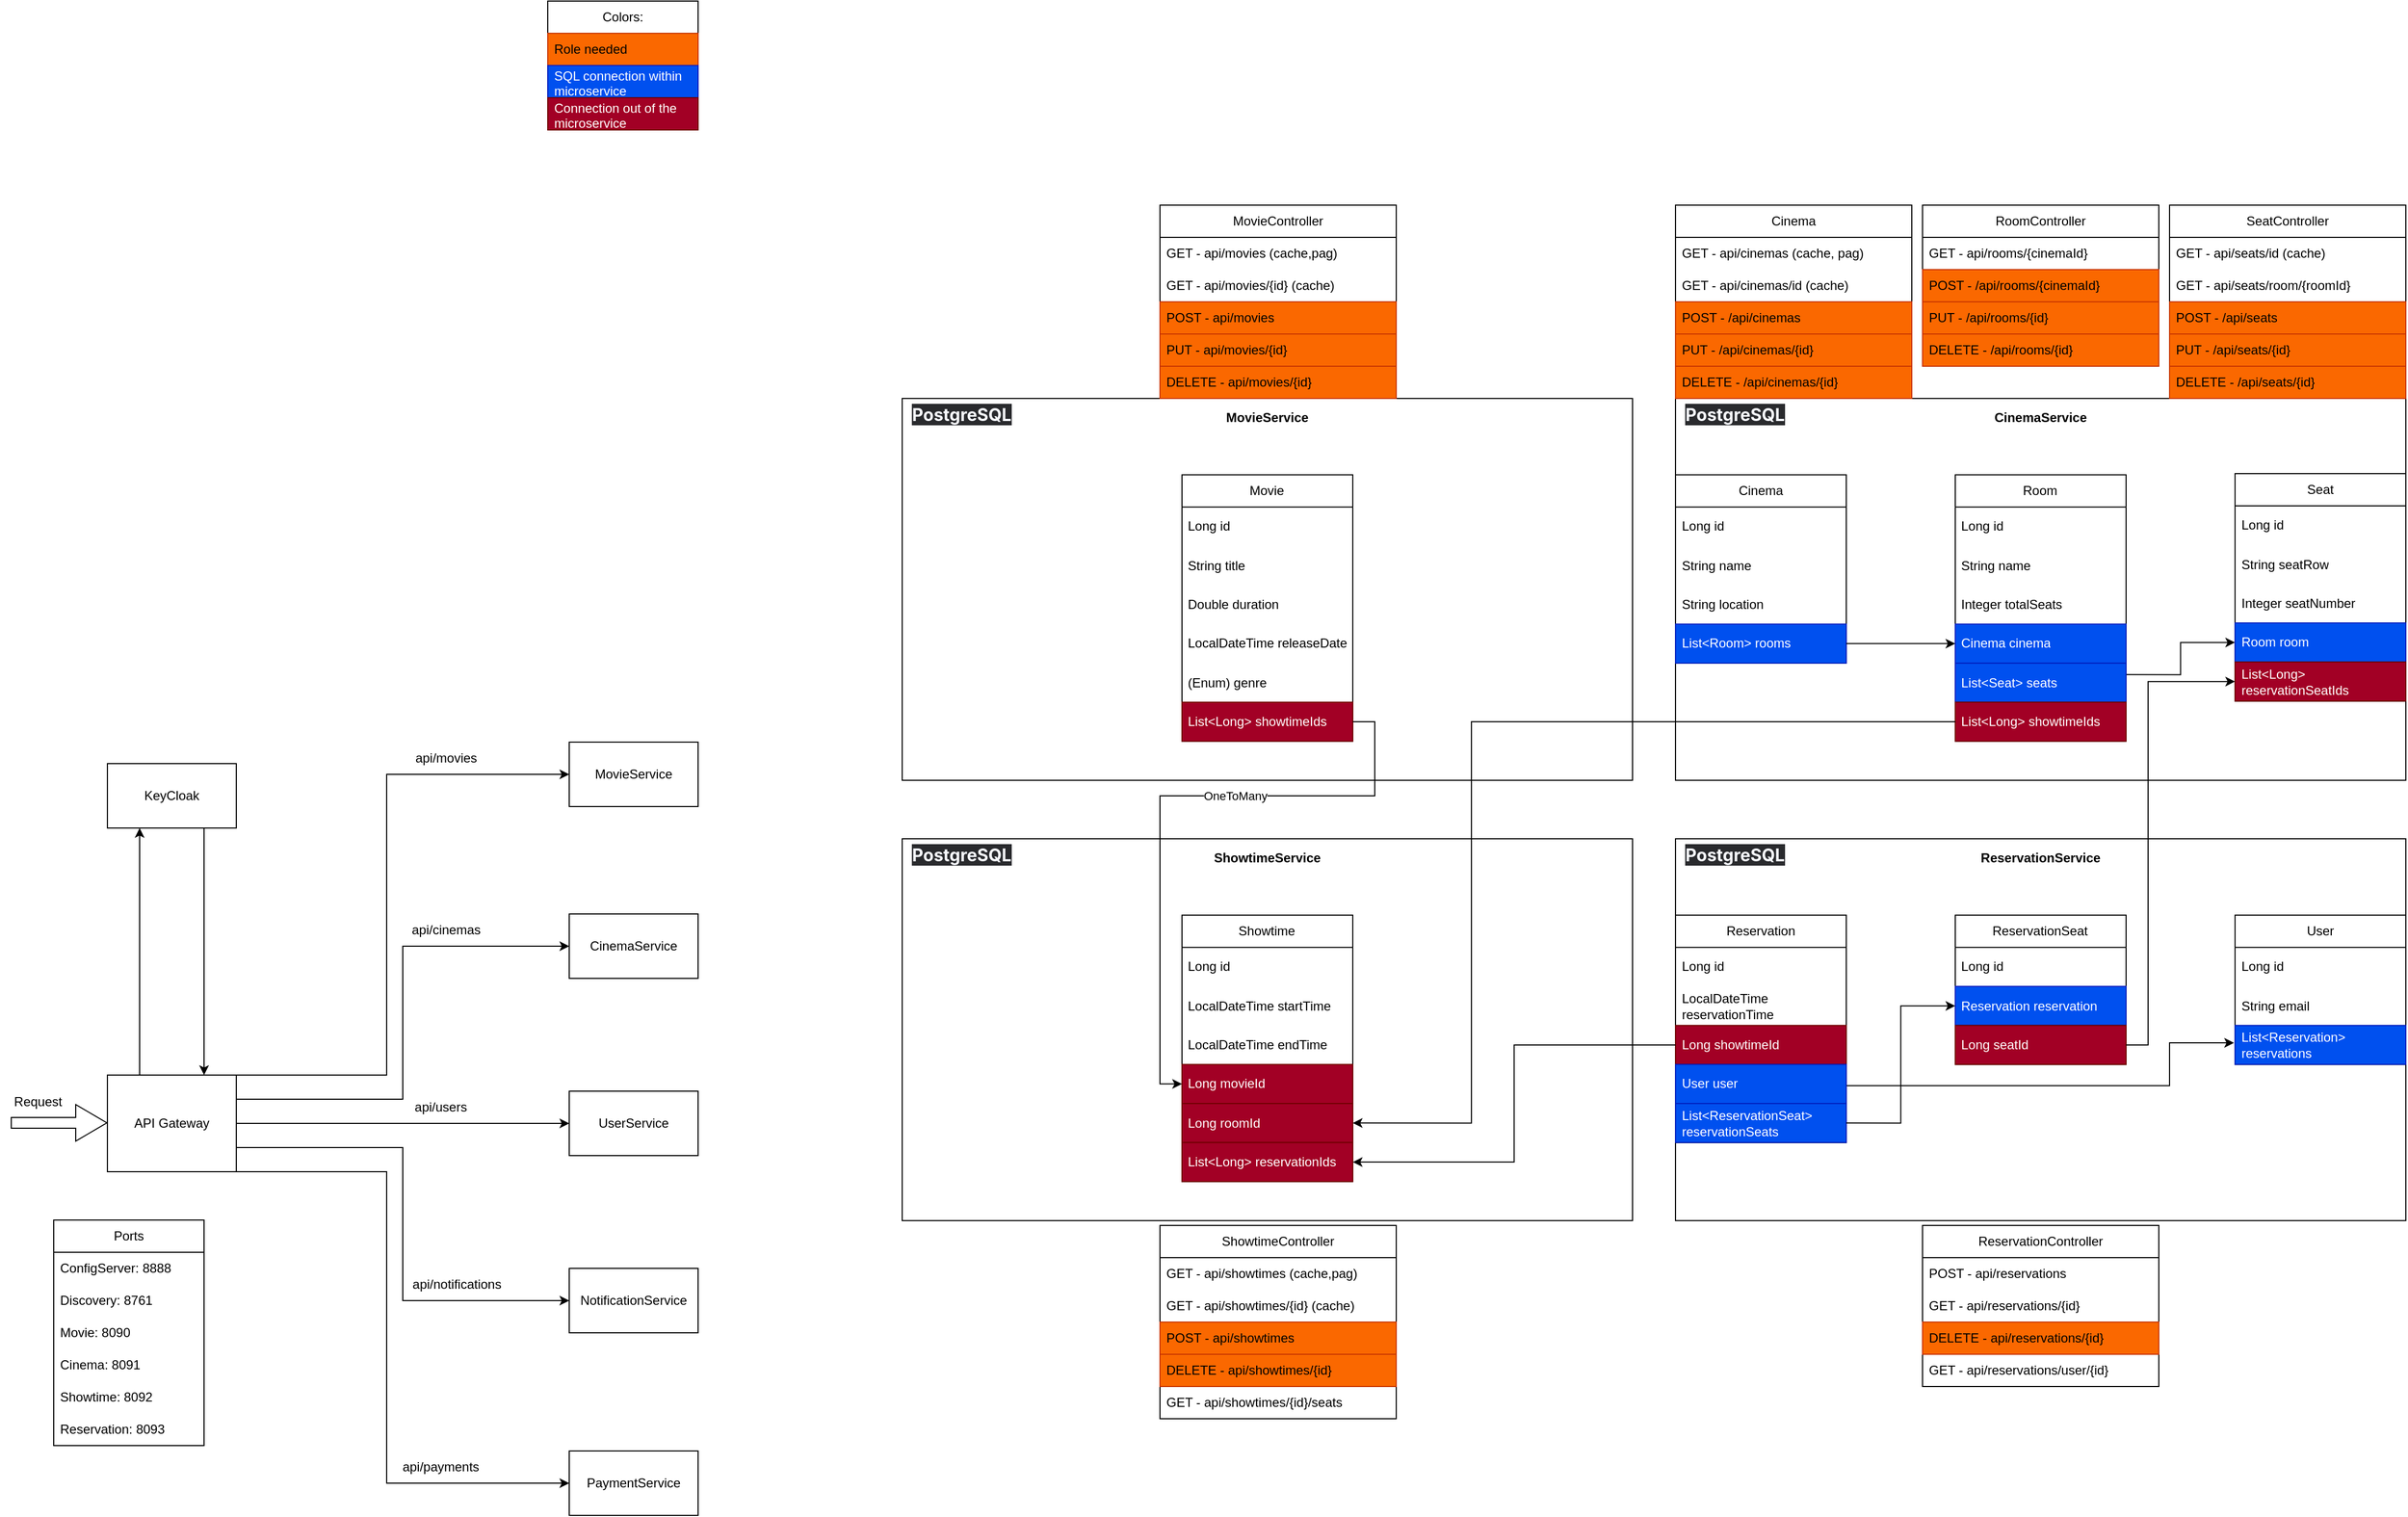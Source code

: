 <mxfile version="26.1.3">
  <diagram id="C5RBs43oDa-KdzZeNtuy" name="Page-1">
    <mxGraphModel dx="1259" dy="3000" grid="1" gridSize="10" guides="1" tooltips="1" connect="1" arrows="1" fold="1" page="1" pageScale="1" pageWidth="827" pageHeight="1169" math="0" shadow="0">
      <root>
        <mxCell id="WIyWlLk6GJQsqaUBKTNV-0" />
        <mxCell id="WIyWlLk6GJQsqaUBKTNV-1" parent="WIyWlLk6GJQsqaUBKTNV-0" />
        <mxCell id="PJKf-jVnx4Yq2oBsgzTQ-20" style="edgeStyle=orthogonalEdgeStyle;rounded=0;orthogonalLoop=1;jettySize=auto;html=1;exitX=0.75;exitY=1;exitDx=0;exitDy=0;entryX=0.75;entryY=0;entryDx=0;entryDy=0;" parent="WIyWlLk6GJQsqaUBKTNV-1" source="PJKf-jVnx4Yq2oBsgzTQ-15" target="PJKf-jVnx4Yq2oBsgzTQ-18" edge="1">
          <mxGeometry relative="1" as="geometry" />
        </mxCell>
        <mxCell id="PJKf-jVnx4Yq2oBsgzTQ-15" value="KeyCloak" style="rounded=0;whiteSpace=wrap;html=1;" parent="WIyWlLk6GJQsqaUBKTNV-1" vertex="1">
          <mxGeometry x="130" y="-770" width="120" height="60" as="geometry" />
        </mxCell>
        <mxCell id="PJKf-jVnx4Yq2oBsgzTQ-19" style="edgeStyle=orthogonalEdgeStyle;rounded=0;orthogonalLoop=1;jettySize=auto;html=1;exitX=0.25;exitY=0;exitDx=0;exitDy=0;entryX=0.25;entryY=1;entryDx=0;entryDy=0;" parent="WIyWlLk6GJQsqaUBKTNV-1" source="PJKf-jVnx4Yq2oBsgzTQ-18" target="PJKf-jVnx4Yq2oBsgzTQ-15" edge="1">
          <mxGeometry relative="1" as="geometry" />
        </mxCell>
        <mxCell id="PJKf-jVnx4Yq2oBsgzTQ-35" style="edgeStyle=orthogonalEdgeStyle;rounded=0;orthogonalLoop=1;jettySize=auto;html=1;exitX=1;exitY=0.25;exitDx=0;exitDy=0;entryX=0;entryY=0.5;entryDx=0;entryDy=0;" parent="WIyWlLk6GJQsqaUBKTNV-1" source="PJKf-jVnx4Yq2oBsgzTQ-18" target="PJKf-jVnx4Yq2oBsgzTQ-29" edge="1">
          <mxGeometry relative="1" as="geometry" />
        </mxCell>
        <mxCell id="PJKf-jVnx4Yq2oBsgzTQ-37" style="edgeStyle=orthogonalEdgeStyle;rounded=0;orthogonalLoop=1;jettySize=auto;html=1;exitX=1;exitY=0.5;exitDx=0;exitDy=0;entryX=0;entryY=0.5;entryDx=0;entryDy=0;" parent="WIyWlLk6GJQsqaUBKTNV-1" source="PJKf-jVnx4Yq2oBsgzTQ-18" target="PJKf-jVnx4Yq2oBsgzTQ-36" edge="1">
          <mxGeometry relative="1" as="geometry" />
        </mxCell>
        <mxCell id="PJKf-jVnx4Yq2oBsgzTQ-40" style="edgeStyle=orthogonalEdgeStyle;rounded=0;orthogonalLoop=1;jettySize=auto;html=1;exitX=1;exitY=0.75;exitDx=0;exitDy=0;entryX=0;entryY=0.5;entryDx=0;entryDy=0;" parent="WIyWlLk6GJQsqaUBKTNV-1" source="PJKf-jVnx4Yq2oBsgzTQ-18" target="PJKf-jVnx4Yq2oBsgzTQ-39" edge="1">
          <mxGeometry relative="1" as="geometry" />
        </mxCell>
        <mxCell id="PJKf-jVnx4Yq2oBsgzTQ-43" style="edgeStyle=orthogonalEdgeStyle;rounded=0;orthogonalLoop=1;jettySize=auto;html=1;exitX=1;exitY=0;exitDx=0;exitDy=0;entryX=0;entryY=0.5;entryDx=0;entryDy=0;" parent="WIyWlLk6GJQsqaUBKTNV-1" source="PJKf-jVnx4Yq2oBsgzTQ-18" target="PJKf-jVnx4Yq2oBsgzTQ-25" edge="1">
          <mxGeometry relative="1" as="geometry">
            <Array as="points">
              <mxPoint x="390" y="-480" />
              <mxPoint x="390" y="-760" />
            </Array>
          </mxGeometry>
        </mxCell>
        <mxCell id="PJKf-jVnx4Yq2oBsgzTQ-44" style="edgeStyle=orthogonalEdgeStyle;rounded=0;orthogonalLoop=1;jettySize=auto;html=1;exitX=1;exitY=1;exitDx=0;exitDy=0;entryX=0;entryY=0.5;entryDx=0;entryDy=0;" parent="WIyWlLk6GJQsqaUBKTNV-1" source="PJKf-jVnx4Yq2oBsgzTQ-18" target="PJKf-jVnx4Yq2oBsgzTQ-42" edge="1">
          <mxGeometry relative="1" as="geometry">
            <Array as="points">
              <mxPoint x="390" y="-390" />
              <mxPoint x="390" y="-100" />
            </Array>
          </mxGeometry>
        </mxCell>
        <mxCell id="PJKf-jVnx4Yq2oBsgzTQ-18" value="API Gateway" style="rounded=0;whiteSpace=wrap;html=1;" parent="WIyWlLk6GJQsqaUBKTNV-1" vertex="1">
          <mxGeometry x="130" y="-480" width="120" height="90" as="geometry" />
        </mxCell>
        <mxCell id="PJKf-jVnx4Yq2oBsgzTQ-21" value="" style="shape=flexArrow;endArrow=classic;html=1;rounded=0;width=10;endSize=9.33;endWidth=23;" parent="WIyWlLk6GJQsqaUBKTNV-1" edge="1">
          <mxGeometry width="50" height="50" relative="1" as="geometry">
            <mxPoint x="40" y="-435.5" as="sourcePoint" />
            <mxPoint x="130" y="-435.5" as="targetPoint" />
          </mxGeometry>
        </mxCell>
        <mxCell id="PJKf-jVnx4Yq2oBsgzTQ-22" value="Request" style="text;html=1;align=center;verticalAlign=middle;resizable=0;points=[];autosize=1;strokeColor=none;fillColor=none;" parent="WIyWlLk6GJQsqaUBKTNV-1" vertex="1">
          <mxGeometry x="30" y="-470" width="70" height="30" as="geometry" />
        </mxCell>
        <mxCell id="PJKf-jVnx4Yq2oBsgzTQ-25" value="MovieService" style="rounded=0;whiteSpace=wrap;html=1;" parent="WIyWlLk6GJQsqaUBKTNV-1" vertex="1">
          <mxGeometry x="560" y="-790" width="120" height="60" as="geometry" />
        </mxCell>
        <mxCell id="PJKf-jVnx4Yq2oBsgzTQ-28" value="api/movies" style="text;html=1;align=center;verticalAlign=middle;resizable=0;points=[];autosize=1;strokeColor=none;fillColor=none;" parent="WIyWlLk6GJQsqaUBKTNV-1" vertex="1">
          <mxGeometry x="405" y="-790" width="80" height="30" as="geometry" />
        </mxCell>
        <mxCell id="PJKf-jVnx4Yq2oBsgzTQ-29" value="CinemaService" style="rounded=0;whiteSpace=wrap;html=1;" parent="WIyWlLk6GJQsqaUBKTNV-1" vertex="1">
          <mxGeometry x="560" y="-630" width="120" height="60" as="geometry" />
        </mxCell>
        <mxCell id="PJKf-jVnx4Yq2oBsgzTQ-32" value="api/cinemas" style="text;html=1;align=center;verticalAlign=middle;resizable=0;points=[];autosize=1;strokeColor=none;fillColor=none;" parent="WIyWlLk6GJQsqaUBKTNV-1" vertex="1">
          <mxGeometry x="400" y="-630" width="90" height="30" as="geometry" />
        </mxCell>
        <mxCell id="PJKf-jVnx4Yq2oBsgzTQ-36" value="UserService" style="rounded=0;whiteSpace=wrap;html=1;" parent="WIyWlLk6GJQsqaUBKTNV-1" vertex="1">
          <mxGeometry x="560" y="-465" width="120" height="60" as="geometry" />
        </mxCell>
        <mxCell id="PJKf-jVnx4Yq2oBsgzTQ-38" value="api/users" style="text;html=1;align=center;verticalAlign=middle;resizable=0;points=[];autosize=1;strokeColor=none;fillColor=none;" parent="WIyWlLk6GJQsqaUBKTNV-1" vertex="1">
          <mxGeometry x="405" y="-465" width="70" height="30" as="geometry" />
        </mxCell>
        <mxCell id="PJKf-jVnx4Yq2oBsgzTQ-39" value="NotificationService" style="rounded=0;whiteSpace=wrap;html=1;" parent="WIyWlLk6GJQsqaUBKTNV-1" vertex="1">
          <mxGeometry x="560" y="-300" width="120" height="60" as="geometry" />
        </mxCell>
        <mxCell id="PJKf-jVnx4Yq2oBsgzTQ-41" value="api/notifications" style="text;html=1;align=center;verticalAlign=middle;resizable=0;points=[];autosize=1;strokeColor=none;fillColor=none;" parent="WIyWlLk6GJQsqaUBKTNV-1" vertex="1">
          <mxGeometry x="400" y="-300" width="110" height="30" as="geometry" />
        </mxCell>
        <mxCell id="PJKf-jVnx4Yq2oBsgzTQ-42" value="PaymentService" style="rounded=0;whiteSpace=wrap;html=1;" parent="WIyWlLk6GJQsqaUBKTNV-1" vertex="1">
          <mxGeometry x="560" y="-130" width="120" height="60" as="geometry" />
        </mxCell>
        <mxCell id="PJKf-jVnx4Yq2oBsgzTQ-45" value="api/payments" style="text;html=1;align=center;verticalAlign=middle;resizable=0;points=[];autosize=1;strokeColor=none;fillColor=none;" parent="WIyWlLk6GJQsqaUBKTNV-1" vertex="1">
          <mxGeometry x="395" y="-130" width="90" height="30" as="geometry" />
        </mxCell>
        <mxCell id="PJKf-jVnx4Yq2oBsgzTQ-46" value="Ports" style="swimlane;fontStyle=0;childLayout=stackLayout;horizontal=1;startSize=30;horizontalStack=0;resizeParent=1;resizeParentMax=0;resizeLast=0;collapsible=1;marginBottom=0;whiteSpace=wrap;html=1;" parent="WIyWlLk6GJQsqaUBKTNV-1" vertex="1">
          <mxGeometry x="80" y="-345" width="140" height="210" as="geometry" />
        </mxCell>
        <mxCell id="PJKf-jVnx4Yq2oBsgzTQ-47" value="ConfigServer: 8888" style="text;strokeColor=none;fillColor=none;align=left;verticalAlign=middle;spacingLeft=4;spacingRight=4;overflow=hidden;points=[[0,0.5],[1,0.5]];portConstraint=eastwest;rotatable=0;whiteSpace=wrap;html=1;" parent="PJKf-jVnx4Yq2oBsgzTQ-46" vertex="1">
          <mxGeometry y="30" width="140" height="30" as="geometry" />
        </mxCell>
        <mxCell id="PJKf-jVnx4Yq2oBsgzTQ-48" value="Discovery: 8761" style="text;strokeColor=none;fillColor=none;align=left;verticalAlign=middle;spacingLeft=4;spacingRight=4;overflow=hidden;points=[[0,0.5],[1,0.5]];portConstraint=eastwest;rotatable=0;whiteSpace=wrap;html=1;" parent="PJKf-jVnx4Yq2oBsgzTQ-46" vertex="1">
          <mxGeometry y="60" width="140" height="30" as="geometry" />
        </mxCell>
        <mxCell id="PJKf-jVnx4Yq2oBsgzTQ-49" value="Movie: 8090" style="text;strokeColor=none;fillColor=none;align=left;verticalAlign=middle;spacingLeft=4;spacingRight=4;overflow=hidden;points=[[0,0.5],[1,0.5]];portConstraint=eastwest;rotatable=0;whiteSpace=wrap;html=1;" parent="PJKf-jVnx4Yq2oBsgzTQ-46" vertex="1">
          <mxGeometry y="90" width="140" height="30" as="geometry" />
        </mxCell>
        <mxCell id="WiOYBrSql4D1Gw5pHT52-97" value="Cinema: 8091" style="text;strokeColor=none;fillColor=none;align=left;verticalAlign=middle;spacingLeft=4;spacingRight=4;overflow=hidden;points=[[0,0.5],[1,0.5]];portConstraint=eastwest;rotatable=0;whiteSpace=wrap;html=1;" parent="PJKf-jVnx4Yq2oBsgzTQ-46" vertex="1">
          <mxGeometry y="120" width="140" height="30" as="geometry" />
        </mxCell>
        <mxCell id="1nv9lDna1rAg315HcGiO-0" value="Showtime: 8092" style="text;strokeColor=none;fillColor=none;align=left;verticalAlign=middle;spacingLeft=4;spacingRight=4;overflow=hidden;points=[[0,0.5],[1,0.5]];portConstraint=eastwest;rotatable=0;whiteSpace=wrap;html=1;" parent="PJKf-jVnx4Yq2oBsgzTQ-46" vertex="1">
          <mxGeometry y="150" width="140" height="30" as="geometry" />
        </mxCell>
        <mxCell id="5EG6SM_OraX-agO98j8h-0" value="Reservation: 8093" style="text;strokeColor=none;fillColor=none;align=left;verticalAlign=middle;spacingLeft=4;spacingRight=4;overflow=hidden;points=[[0,0.5],[1,0.5]];portConstraint=eastwest;rotatable=0;whiteSpace=wrap;html=1;" parent="PJKf-jVnx4Yq2oBsgzTQ-46" vertex="1">
          <mxGeometry y="180" width="140" height="30" as="geometry" />
        </mxCell>
        <mxCell id="gdouTfoXXiuZc2-UNnxc-37" value="Colors:" style="swimlane;fontStyle=0;childLayout=stackLayout;horizontal=1;startSize=30;horizontalStack=0;resizeParent=1;resizeParentMax=0;resizeLast=0;collapsible=1;marginBottom=0;whiteSpace=wrap;html=1;" parent="WIyWlLk6GJQsqaUBKTNV-1" vertex="1">
          <mxGeometry x="540" y="-1480" width="140" height="120" as="geometry" />
        </mxCell>
        <mxCell id="gdouTfoXXiuZc2-UNnxc-39" value="Role needed" style="text;strokeColor=#C73500;fillColor=#fa6800;align=left;verticalAlign=middle;spacingLeft=4;spacingRight=4;overflow=hidden;points=[[0,0.5],[1,0.5]];portConstraint=eastwest;rotatable=0;whiteSpace=wrap;html=1;fontColor=#000000;" parent="gdouTfoXXiuZc2-UNnxc-37" vertex="1">
          <mxGeometry y="30" width="140" height="30" as="geometry" />
        </mxCell>
        <mxCell id="gdouTfoXXiuZc2-UNnxc-41" value="SQL connection within microservice" style="text;strokeColor=#001DBC;fillColor=#0050ef;align=left;verticalAlign=middle;spacingLeft=4;spacingRight=4;overflow=hidden;points=[[0,0.5],[1,0.5]];portConstraint=eastwest;rotatable=0;whiteSpace=wrap;html=1;fontColor=#ffffff;" parent="gdouTfoXXiuZc2-UNnxc-37" vertex="1">
          <mxGeometry y="60" width="140" height="30" as="geometry" />
        </mxCell>
        <mxCell id="gdouTfoXXiuZc2-UNnxc-42" value="Connection out of the microservice" style="text;strokeColor=#6F0000;fillColor=#a20025;align=left;verticalAlign=middle;spacingLeft=4;spacingRight=4;overflow=hidden;points=[[0,0.5],[1,0.5]];portConstraint=eastwest;rotatable=0;whiteSpace=wrap;html=1;fontColor=#ffffff;" parent="gdouTfoXXiuZc2-UNnxc-37" vertex="1">
          <mxGeometry y="90" width="140" height="30" as="geometry" />
        </mxCell>
        <mxCell id="WiOYBrSql4D1Gw5pHT52-100" value="" style="group" parent="WIyWlLk6GJQsqaUBKTNV-1" vertex="1" connectable="0">
          <mxGeometry x="870" y="-1110.003" width="680" height="355.543" as="geometry" />
        </mxCell>
        <mxCell id="WiOYBrSql4D1Gw5pHT52-99" value="" style="rounded=0;whiteSpace=wrap;html=1;" parent="WiOYBrSql4D1Gw5pHT52-100" vertex="1">
          <mxGeometry y="0.003" width="680" height="355.54" as="geometry" />
        </mxCell>
        <mxCell id="OH8wwOLy9I2YWy9BTSWH-0" value="Movie" style="swimlane;fontStyle=0;childLayout=stackLayout;horizontal=1;startSize=30;horizontalStack=0;resizeParent=1;resizeParentMax=0;resizeLast=0;collapsible=1;marginBottom=0;whiteSpace=wrap;html=1;" parent="WiOYBrSql4D1Gw5pHT52-100" vertex="1">
          <mxGeometry x="260.491" y="71.087" width="159.027" height="248.103" as="geometry" />
        </mxCell>
        <mxCell id="OH8wwOLy9I2YWy9BTSWH-1" value="Long id" style="text;strokeColor=none;fillColor=none;align=left;verticalAlign=middle;spacingLeft=4;spacingRight=4;overflow=hidden;points=[[0,0.5],[1,0.5]];portConstraint=eastwest;rotatable=0;whiteSpace=wrap;html=1;" parent="OH8wwOLy9I2YWy9BTSWH-0" vertex="1">
          <mxGeometry y="30" width="159.027" height="36.35" as="geometry" />
        </mxCell>
        <mxCell id="OH8wwOLy9I2YWy9BTSWH-2" value="String title" style="text;strokeColor=none;fillColor=none;align=left;verticalAlign=middle;spacingLeft=4;spacingRight=4;overflow=hidden;points=[[0,0.5],[1,0.5]];portConstraint=eastwest;rotatable=0;whiteSpace=wrap;html=1;" parent="OH8wwOLy9I2YWy9BTSWH-0" vertex="1">
          <mxGeometry y="66.35" width="159.027" height="36.35" as="geometry" />
        </mxCell>
        <mxCell id="OH8wwOLy9I2YWy9BTSWH-3" value="Double duration" style="text;strokeColor=none;fillColor=none;align=left;verticalAlign=middle;spacingLeft=4;spacingRight=4;overflow=hidden;points=[[0,0.5],[1,0.5]];portConstraint=eastwest;rotatable=0;whiteSpace=wrap;html=1;" parent="OH8wwOLy9I2YWy9BTSWH-0" vertex="1">
          <mxGeometry y="102.701" width="159.027" height="36.35" as="geometry" />
        </mxCell>
        <mxCell id="OH8wwOLy9I2YWy9BTSWH-28" value="LocalDateTime releaseDate" style="text;strokeColor=none;fillColor=none;align=left;verticalAlign=middle;spacingLeft=4;spacingRight=4;overflow=hidden;points=[[0,0.5],[1,0.5]];portConstraint=eastwest;rotatable=0;whiteSpace=wrap;html=1;" parent="OH8wwOLy9I2YWy9BTSWH-0" vertex="1">
          <mxGeometry y="139.051" width="159.027" height="36.35" as="geometry" />
        </mxCell>
        <mxCell id="OH8wwOLy9I2YWy9BTSWH-17" value="(Enum) genre" style="text;strokeColor=none;fillColor=none;align=left;verticalAlign=middle;spacingLeft=4;spacingRight=4;overflow=hidden;points=[[0,0.5],[1,0.5]];portConstraint=eastwest;rotatable=0;whiteSpace=wrap;html=1;" parent="OH8wwOLy9I2YWy9BTSWH-0" vertex="1">
          <mxGeometry y="175.402" width="159.027" height="36.35" as="geometry" />
        </mxCell>
        <mxCell id="sUJshtcy-ZBB7ZE9HucJ-34" value="List&amp;lt;Long&amp;gt; showtimeIds" style="text;strokeColor=#6F0000;fillColor=#a20025;align=left;verticalAlign=middle;spacingLeft=4;spacingRight=4;overflow=hidden;points=[[0,0.5],[1,0.5]];portConstraint=eastwest;rotatable=0;whiteSpace=wrap;html=1;fontColor=#ffffff;" parent="OH8wwOLy9I2YWy9BTSWH-0" vertex="1">
          <mxGeometry y="211.752" width="159.027" height="36.35" as="geometry" />
        </mxCell>
        <mxCell id="sUJshtcy-ZBB7ZE9HucJ-71" value="&lt;strong style=&quot;color: rgb(248, 250, 255); font-family: Inter, system-ui, -apple-system, BlinkMacSystemFont, &amp;quot;Segoe UI&amp;quot;, Roboto, &amp;quot;Noto Sans&amp;quot;, Ubuntu, Cantarell, &amp;quot;Helvetica Neue&amp;quot;, Oxygen, &amp;quot;Open Sans&amp;quot;, sans-serif; font-size: 16.002px; text-align: left; text-wrap-mode: wrap; background-color: rgb(41, 42, 45);&quot;&gt;PostgreSQL&lt;/strong&gt;" style="text;html=1;align=center;verticalAlign=middle;resizable=0;points=[];autosize=1;strokeColor=none;fillColor=none;" parent="WiOYBrSql4D1Gw5pHT52-100" vertex="1">
          <mxGeometry y="0.003" width="110" height="30" as="geometry" />
        </mxCell>
        <mxCell id="sUJshtcy-ZBB7ZE9HucJ-2" value="MovieService" style="text;html=1;align=center;verticalAlign=middle;whiteSpace=wrap;rounded=0;fontStyle=1" parent="WiOYBrSql4D1Gw5pHT52-100" vertex="1">
          <mxGeometry x="305.926" width="68.154" height="36.35" as="geometry" />
        </mxCell>
        <mxCell id="WiOYBrSql4D1Gw5pHT52-101" value="" style="group" parent="WIyWlLk6GJQsqaUBKTNV-1" vertex="1" connectable="0">
          <mxGeometry x="1590" y="-1110.003" width="680" height="355.543" as="geometry" />
        </mxCell>
        <mxCell id="WiOYBrSql4D1Gw5pHT52-102" value="" style="rounded=0;whiteSpace=wrap;html=1;" parent="WiOYBrSql4D1Gw5pHT52-101" vertex="1">
          <mxGeometry y="0.003" width="680" height="355.54" as="geometry" />
        </mxCell>
        <mxCell id="WiOYBrSql4D1Gw5pHT52-103" value="Cinema" style="swimlane;fontStyle=0;childLayout=stackLayout;horizontal=1;startSize=30;horizontalStack=0;resizeParent=1;resizeParentMax=0;resizeLast=0;collapsible=1;marginBottom=0;whiteSpace=wrap;html=1;" parent="WiOYBrSql4D1Gw5pHT52-101" vertex="1">
          <mxGeometry x="0.001" y="71.087" width="159.027" height="175.402" as="geometry" />
        </mxCell>
        <mxCell id="WiOYBrSql4D1Gw5pHT52-104" value="Long id" style="text;strokeColor=none;fillColor=none;align=left;verticalAlign=middle;spacingLeft=4;spacingRight=4;overflow=hidden;points=[[0,0.5],[1,0.5]];portConstraint=eastwest;rotatable=0;whiteSpace=wrap;html=1;" parent="WiOYBrSql4D1Gw5pHT52-103" vertex="1">
          <mxGeometry y="30" width="159.027" height="36.35" as="geometry" />
        </mxCell>
        <mxCell id="WiOYBrSql4D1Gw5pHT52-105" value="String name" style="text;strokeColor=none;fillColor=none;align=left;verticalAlign=middle;spacingLeft=4;spacingRight=4;overflow=hidden;points=[[0,0.5],[1,0.5]];portConstraint=eastwest;rotatable=0;whiteSpace=wrap;html=1;" parent="WiOYBrSql4D1Gw5pHT52-103" vertex="1">
          <mxGeometry y="66.35" width="159.027" height="36.35" as="geometry" />
        </mxCell>
        <mxCell id="WiOYBrSql4D1Gw5pHT52-106" value="String location" style="text;strokeColor=none;fillColor=none;align=left;verticalAlign=middle;spacingLeft=4;spacingRight=4;overflow=hidden;points=[[0,0.5],[1,0.5]];portConstraint=eastwest;rotatable=0;whiteSpace=wrap;html=1;" parent="WiOYBrSql4D1Gw5pHT52-103" vertex="1">
          <mxGeometry y="102.701" width="159.027" height="36.35" as="geometry" />
        </mxCell>
        <mxCell id="WiOYBrSql4D1Gw5pHT52-169" value="List&amp;lt;Room&amp;gt; rooms" style="text;strokeColor=#001DBC;fillColor=#0050ef;align=left;verticalAlign=middle;spacingLeft=4;spacingRight=4;overflow=hidden;points=[[0,0.5],[1,0.5]];portConstraint=eastwest;rotatable=0;whiteSpace=wrap;html=1;fontColor=#ffffff;" parent="WiOYBrSql4D1Gw5pHT52-103" vertex="1">
          <mxGeometry y="139.051" width="159.027" height="36.35" as="geometry" />
        </mxCell>
        <mxCell id="WiOYBrSql4D1Gw5pHT52-111" value="&lt;strong style=&quot;color: rgb(248, 250, 255); font-family: Inter, system-ui, -apple-system, BlinkMacSystemFont, &amp;quot;Segoe UI&amp;quot;, Roboto, &amp;quot;Noto Sans&amp;quot;, Ubuntu, Cantarell, &amp;quot;Helvetica Neue&amp;quot;, Oxygen, &amp;quot;Open Sans&amp;quot;, sans-serif; font-size: 16.002px; text-align: left; text-wrap-mode: wrap; background-color: rgb(41, 42, 45);&quot;&gt;PostgreSQL&lt;/strong&gt;" style="text;html=1;align=center;verticalAlign=middle;resizable=0;points=[];autosize=1;strokeColor=none;fillColor=none;" parent="WiOYBrSql4D1Gw5pHT52-101" vertex="1">
          <mxGeometry y="0.003" width="110" height="30" as="geometry" />
        </mxCell>
        <mxCell id="WiOYBrSql4D1Gw5pHT52-112" value="CinemaService" style="text;html=1;align=center;verticalAlign=middle;whiteSpace=wrap;rounded=0;fontStyle=1" parent="WiOYBrSql4D1Gw5pHT52-101" vertex="1">
          <mxGeometry x="305.926" width="68.154" height="36.35" as="geometry" />
        </mxCell>
        <mxCell id="OI7wT00bF3bCO601Q9EA-2" style="edgeStyle=orthogonalEdgeStyle;rounded=0;orthogonalLoop=1;jettySize=auto;html=1;exitX=1;exitY=0.75;exitDx=0;exitDy=0;entryX=0;entryY=0.5;entryDx=0;entryDy=0;" parent="WiOYBrSql4D1Gw5pHT52-101" source="WiOYBrSql4D1Gw5pHT52-113" target="WiOYBrSql4D1Gw5pHT52-127" edge="1">
          <mxGeometry relative="1" as="geometry" />
        </mxCell>
        <mxCell id="WiOYBrSql4D1Gw5pHT52-113" value="Room" style="swimlane;fontStyle=0;childLayout=stackLayout;horizontal=1;startSize=30;horizontalStack=0;resizeParent=1;resizeParentMax=0;resizeLast=0;collapsible=1;marginBottom=0;whiteSpace=wrap;html=1;" parent="WiOYBrSql4D1Gw5pHT52-101" vertex="1">
          <mxGeometry x="260.491" y="71.087" width="159.027" height="248.103" as="geometry" />
        </mxCell>
        <mxCell id="WiOYBrSql4D1Gw5pHT52-114" value="Long id" style="text;strokeColor=none;fillColor=none;align=left;verticalAlign=middle;spacingLeft=4;spacingRight=4;overflow=hidden;points=[[0,0.5],[1,0.5]];portConstraint=eastwest;rotatable=0;whiteSpace=wrap;html=1;" parent="WiOYBrSql4D1Gw5pHT52-113" vertex="1">
          <mxGeometry y="30" width="159.027" height="36.35" as="geometry" />
        </mxCell>
        <mxCell id="WiOYBrSql4D1Gw5pHT52-115" value="String name" style="text;strokeColor=none;fillColor=none;align=left;verticalAlign=middle;spacingLeft=4;spacingRight=4;overflow=hidden;points=[[0,0.5],[1,0.5]];portConstraint=eastwest;rotatable=0;whiteSpace=wrap;html=1;" parent="WiOYBrSql4D1Gw5pHT52-113" vertex="1">
          <mxGeometry y="66.35" width="159.027" height="36.35" as="geometry" />
        </mxCell>
        <mxCell id="WiOYBrSql4D1Gw5pHT52-116" value="Integer totalSeats" style="text;strokeColor=none;fillColor=none;align=left;verticalAlign=middle;spacingLeft=4;spacingRight=4;overflow=hidden;points=[[0,0.5],[1,0.5]];portConstraint=eastwest;rotatable=0;whiteSpace=wrap;html=1;" parent="WiOYBrSql4D1Gw5pHT52-113" vertex="1">
          <mxGeometry y="102.701" width="159.027" height="36.35" as="geometry" />
        </mxCell>
        <mxCell id="WiOYBrSql4D1Gw5pHT52-117" value="Cinema cinema" style="text;strokeColor=#001DBC;fillColor=#0050ef;align=left;verticalAlign=middle;spacingLeft=4;spacingRight=4;overflow=hidden;points=[[0,0.5],[1,0.5]];portConstraint=eastwest;rotatable=0;whiteSpace=wrap;html=1;fontColor=#ffffff;" parent="WiOYBrSql4D1Gw5pHT52-113" vertex="1">
          <mxGeometry y="139.051" width="159.027" height="36.35" as="geometry" />
        </mxCell>
        <mxCell id="WiOYBrSql4D1Gw5pHT52-118" value="List&amp;lt;Seat&amp;gt; seats" style="text;strokeColor=#001DBC;fillColor=#0050ef;align=left;verticalAlign=middle;spacingLeft=4;spacingRight=4;overflow=hidden;points=[[0,0.5],[1,0.5]];portConstraint=eastwest;rotatable=0;whiteSpace=wrap;html=1;fontColor=#ffffff;" parent="WiOYBrSql4D1Gw5pHT52-113" vertex="1">
          <mxGeometry y="175.402" width="159.027" height="36.35" as="geometry" />
        </mxCell>
        <mxCell id="WiOYBrSql4D1Gw5pHT52-119" value="List&amp;lt;Long&amp;gt; showtimeIds" style="text;strokeColor=#6F0000;fillColor=#a20025;align=left;verticalAlign=middle;spacingLeft=4;spacingRight=4;overflow=hidden;points=[[0,0.5],[1,0.5]];portConstraint=eastwest;rotatable=0;whiteSpace=wrap;html=1;fontColor=#ffffff;" parent="WiOYBrSql4D1Gw5pHT52-113" vertex="1">
          <mxGeometry y="211.752" width="159.027" height="36.35" as="geometry" />
        </mxCell>
        <mxCell id="WiOYBrSql4D1Gw5pHT52-121" value="Seat" style="swimlane;fontStyle=0;childLayout=stackLayout;horizontal=1;startSize=30;horizontalStack=0;resizeParent=1;resizeParentMax=0;resizeLast=0;collapsible=1;marginBottom=0;whiteSpace=wrap;html=1;" parent="WiOYBrSql4D1Gw5pHT52-101" vertex="1">
          <mxGeometry x="520.97" y="70.003" width="159.03" height="211.752" as="geometry" />
        </mxCell>
        <mxCell id="WiOYBrSql4D1Gw5pHT52-122" value="Long id" style="text;strokeColor=none;fillColor=none;align=left;verticalAlign=middle;spacingLeft=4;spacingRight=4;overflow=hidden;points=[[0,0.5],[1,0.5]];portConstraint=eastwest;rotatable=0;whiteSpace=wrap;html=1;" parent="WiOYBrSql4D1Gw5pHT52-121" vertex="1">
          <mxGeometry y="30" width="159.03" height="36.35" as="geometry" />
        </mxCell>
        <mxCell id="WiOYBrSql4D1Gw5pHT52-123" value="String seatRow" style="text;strokeColor=none;fillColor=none;align=left;verticalAlign=middle;spacingLeft=4;spacingRight=4;overflow=hidden;points=[[0,0.5],[1,0.5]];portConstraint=eastwest;rotatable=0;whiteSpace=wrap;html=1;" parent="WiOYBrSql4D1Gw5pHT52-121" vertex="1">
          <mxGeometry y="66.35" width="159.03" height="36.35" as="geometry" />
        </mxCell>
        <mxCell id="WiOYBrSql4D1Gw5pHT52-124" value="Integer seatNumber" style="text;strokeColor=none;fillColor=none;align=left;verticalAlign=middle;spacingLeft=4;spacingRight=4;overflow=hidden;points=[[0,0.5],[1,0.5]];portConstraint=eastwest;rotatable=0;whiteSpace=wrap;html=1;" parent="WiOYBrSql4D1Gw5pHT52-121" vertex="1">
          <mxGeometry y="102.701" width="159.03" height="36.35" as="geometry" />
        </mxCell>
        <mxCell id="WiOYBrSql4D1Gw5pHT52-127" value="Room room" style="text;strokeColor=#001DBC;fillColor=#0050ef;align=left;verticalAlign=middle;spacingLeft=4;spacingRight=4;overflow=hidden;points=[[0,0.5],[1,0.5]];portConstraint=eastwest;rotatable=0;whiteSpace=wrap;html=1;fontColor=#ffffff;" parent="WiOYBrSql4D1Gw5pHT52-121" vertex="1">
          <mxGeometry y="139.051" width="159.03" height="36.35" as="geometry" />
        </mxCell>
        <mxCell id="OI7wT00bF3bCO601Q9EA-7" value="List&amp;lt;Long&amp;gt; reservationSeatIds" style="text;strokeColor=#6F0000;fillColor=#a20025;align=left;verticalAlign=middle;spacingLeft=4;spacingRight=4;overflow=hidden;points=[[0,0.5],[1,0.5]];portConstraint=eastwest;rotatable=0;whiteSpace=wrap;html=1;fontColor=#ffffff;" parent="WiOYBrSql4D1Gw5pHT52-121" vertex="1">
          <mxGeometry y="175.402" width="159.03" height="36.35" as="geometry" />
        </mxCell>
        <mxCell id="OI7wT00bF3bCO601Q9EA-1" style="edgeStyle=orthogonalEdgeStyle;rounded=0;orthogonalLoop=1;jettySize=auto;html=1;exitX=1;exitY=0.5;exitDx=0;exitDy=0;entryX=0;entryY=0.5;entryDx=0;entryDy=0;" parent="WiOYBrSql4D1Gw5pHT52-101" source="WiOYBrSql4D1Gw5pHT52-169" target="WiOYBrSql4D1Gw5pHT52-117" edge="1">
          <mxGeometry relative="1" as="geometry" />
        </mxCell>
        <mxCell id="WiOYBrSql4D1Gw5pHT52-129" value="" style="group" parent="WIyWlLk6GJQsqaUBKTNV-1" vertex="1" connectable="0">
          <mxGeometry x="870" y="-700.003" width="680" height="355.543" as="geometry" />
        </mxCell>
        <mxCell id="WiOYBrSql4D1Gw5pHT52-130" value="" style="rounded=0;whiteSpace=wrap;html=1;" parent="WiOYBrSql4D1Gw5pHT52-129" vertex="1">
          <mxGeometry y="0.003" width="680" height="355.54" as="geometry" />
        </mxCell>
        <mxCell id="WiOYBrSql4D1Gw5pHT52-131" value="Showtime" style="swimlane;fontStyle=0;childLayout=stackLayout;horizontal=1;startSize=30;horizontalStack=0;resizeParent=1;resizeParentMax=0;resizeLast=0;collapsible=1;marginBottom=0;whiteSpace=wrap;html=1;" parent="WiOYBrSql4D1Gw5pHT52-129" vertex="1">
          <mxGeometry x="260.491" y="71.087" width="159.027" height="248.103" as="geometry" />
        </mxCell>
        <mxCell id="WiOYBrSql4D1Gw5pHT52-132" value="Long id" style="text;strokeColor=none;fillColor=none;align=left;verticalAlign=middle;spacingLeft=4;spacingRight=4;overflow=hidden;points=[[0,0.5],[1,0.5]];portConstraint=eastwest;rotatable=0;whiteSpace=wrap;html=1;" parent="WiOYBrSql4D1Gw5pHT52-131" vertex="1">
          <mxGeometry y="30" width="159.027" height="36.35" as="geometry" />
        </mxCell>
        <mxCell id="WiOYBrSql4D1Gw5pHT52-133" value="LocalDateTime startTime" style="text;strokeColor=none;fillColor=none;align=left;verticalAlign=middle;spacingLeft=4;spacingRight=4;overflow=hidden;points=[[0,0.5],[1,0.5]];portConstraint=eastwest;rotatable=0;whiteSpace=wrap;html=1;" parent="WiOYBrSql4D1Gw5pHT52-131" vertex="1">
          <mxGeometry y="66.35" width="159.027" height="36.35" as="geometry" />
        </mxCell>
        <mxCell id="WiOYBrSql4D1Gw5pHT52-134" value="LocalDateTime endTime" style="text;strokeColor=none;fillColor=none;align=left;verticalAlign=middle;spacingLeft=4;spacingRight=4;overflow=hidden;points=[[0,0.5],[1,0.5]];portConstraint=eastwest;rotatable=0;whiteSpace=wrap;html=1;" parent="WiOYBrSql4D1Gw5pHT52-131" vertex="1">
          <mxGeometry y="102.701" width="159.027" height="36.35" as="geometry" />
        </mxCell>
        <mxCell id="WiOYBrSql4D1Gw5pHT52-135" value="Long movieId" style="text;strokeColor=#6F0000;fillColor=#a20025;align=left;verticalAlign=middle;spacingLeft=4;spacingRight=4;overflow=hidden;points=[[0,0.5],[1,0.5]];portConstraint=eastwest;rotatable=0;whiteSpace=wrap;html=1;fontColor=#ffffff;" parent="WiOYBrSql4D1Gw5pHT52-131" vertex="1">
          <mxGeometry y="139.051" width="159.027" height="36.35" as="geometry" />
        </mxCell>
        <mxCell id="WiOYBrSql4D1Gw5pHT52-170" value="Long roomId" style="text;strokeColor=#6F0000;fillColor=#a20025;align=left;verticalAlign=middle;spacingLeft=4;spacingRight=4;overflow=hidden;points=[[0,0.5],[1,0.5]];portConstraint=eastwest;rotatable=0;whiteSpace=wrap;html=1;fontColor=#ffffff;" parent="WiOYBrSql4D1Gw5pHT52-131" vertex="1">
          <mxGeometry y="175.402" width="159.027" height="36.35" as="geometry" />
        </mxCell>
        <mxCell id="WiOYBrSql4D1Gw5pHT52-171" value="List&amp;lt;Long&amp;gt; reservationIds" style="text;strokeColor=#6F0000;fillColor=#a20025;align=left;verticalAlign=middle;spacingLeft=4;spacingRight=4;overflow=hidden;points=[[0,0.5],[1,0.5]];portConstraint=eastwest;rotatable=0;whiteSpace=wrap;html=1;fontColor=#ffffff;" parent="WiOYBrSql4D1Gw5pHT52-131" vertex="1">
          <mxGeometry y="211.752" width="159.027" height="36.35" as="geometry" />
        </mxCell>
        <mxCell id="WiOYBrSql4D1Gw5pHT52-139" value="&lt;strong style=&quot;color: rgb(248, 250, 255); font-family: Inter, system-ui, -apple-system, BlinkMacSystemFont, &amp;quot;Segoe UI&amp;quot;, Roboto, &amp;quot;Noto Sans&amp;quot;, Ubuntu, Cantarell, &amp;quot;Helvetica Neue&amp;quot;, Oxygen, &amp;quot;Open Sans&amp;quot;, sans-serif; font-size: 16.002px; text-align: left; text-wrap-mode: wrap; background-color: rgb(41, 42, 45);&quot;&gt;PostgreSQL&lt;/strong&gt;" style="text;html=1;align=center;verticalAlign=middle;resizable=0;points=[];autosize=1;strokeColor=none;fillColor=none;" parent="WiOYBrSql4D1Gw5pHT52-129" vertex="1">
          <mxGeometry y="0.003" width="110" height="30" as="geometry" />
        </mxCell>
        <mxCell id="WiOYBrSql4D1Gw5pHT52-140" value="ShowtimeService" style="text;html=1;align=center;verticalAlign=middle;whiteSpace=wrap;rounded=0;fontStyle=1" parent="WiOYBrSql4D1Gw5pHT52-129" vertex="1">
          <mxGeometry x="305.926" width="68.154" height="36.35" as="geometry" />
        </mxCell>
        <mxCell id="WiOYBrSql4D1Gw5pHT52-141" value="" style="group" parent="WIyWlLk6GJQsqaUBKTNV-1" vertex="1" connectable="0">
          <mxGeometry x="1590" y="-700.003" width="680" height="355.543" as="geometry" />
        </mxCell>
        <mxCell id="WiOYBrSql4D1Gw5pHT52-142" value="" style="rounded=0;whiteSpace=wrap;html=1;" parent="WiOYBrSql4D1Gw5pHT52-141" vertex="1">
          <mxGeometry y="0.003" width="680" height="355.54" as="geometry" />
        </mxCell>
        <mxCell id="OI7wT00bF3bCO601Q9EA-5" style="edgeStyle=orthogonalEdgeStyle;rounded=0;orthogonalLoop=1;jettySize=auto;html=1;exitX=1;exitY=0.75;exitDx=0;exitDy=0;" parent="WiOYBrSql4D1Gw5pHT52-141" source="WiOYBrSql4D1Gw5pHT52-143" edge="1">
          <mxGeometry relative="1" as="geometry">
            <mxPoint x="520" y="190.003" as="targetPoint" />
            <Array as="points">
              <mxPoint x="460" y="230" />
              <mxPoint x="460" y="190" />
            </Array>
          </mxGeometry>
        </mxCell>
        <mxCell id="WiOYBrSql4D1Gw5pHT52-143" value="Reservation" style="swimlane;fontStyle=0;childLayout=stackLayout;horizontal=1;startSize=30;horizontalStack=0;resizeParent=1;resizeParentMax=0;resizeLast=0;collapsible=1;marginBottom=0;whiteSpace=wrap;html=1;" parent="WiOYBrSql4D1Gw5pHT52-141" vertex="1">
          <mxGeometry x="0.001" y="71.087" width="159.027" height="211.752" as="geometry" />
        </mxCell>
        <mxCell id="WiOYBrSql4D1Gw5pHT52-144" value="Long id" style="text;strokeColor=none;fillColor=none;align=left;verticalAlign=middle;spacingLeft=4;spacingRight=4;overflow=hidden;points=[[0,0.5],[1,0.5]];portConstraint=eastwest;rotatable=0;whiteSpace=wrap;html=1;" parent="WiOYBrSql4D1Gw5pHT52-143" vertex="1">
          <mxGeometry y="30" width="159.027" height="36.35" as="geometry" />
        </mxCell>
        <mxCell id="WiOYBrSql4D1Gw5pHT52-145" value="LocalDateTime reservationTime" style="text;strokeColor=none;fillColor=none;align=left;verticalAlign=middle;spacingLeft=4;spacingRight=4;overflow=hidden;points=[[0,0.5],[1,0.5]];portConstraint=eastwest;rotatable=0;whiteSpace=wrap;html=1;" parent="WiOYBrSql4D1Gw5pHT52-143" vertex="1">
          <mxGeometry y="66.35" width="159.027" height="36.35" as="geometry" />
        </mxCell>
        <mxCell id="WiOYBrSql4D1Gw5pHT52-147" value="Long showtimeId" style="text;strokeColor=#6F0000;fillColor=#a20025;align=left;verticalAlign=middle;spacingLeft=4;spacingRight=4;overflow=hidden;points=[[0,0.5],[1,0.5]];portConstraint=eastwest;rotatable=0;whiteSpace=wrap;html=1;fontColor=#ffffff;" parent="WiOYBrSql4D1Gw5pHT52-143" vertex="1">
          <mxGeometry y="102.701" width="159.027" height="36.35" as="geometry" />
        </mxCell>
        <mxCell id="WiOYBrSql4D1Gw5pHT52-146" value="User user" style="text;strokeColor=#001DBC;fillColor=#0050ef;align=left;verticalAlign=middle;spacingLeft=4;spacingRight=4;overflow=hidden;points=[[0,0.5],[1,0.5]];portConstraint=eastwest;rotatable=0;whiteSpace=wrap;html=1;fontColor=#ffffff;" parent="WiOYBrSql4D1Gw5pHT52-143" vertex="1">
          <mxGeometry y="139.051" width="159.027" height="36.35" as="geometry" />
        </mxCell>
        <mxCell id="WiOYBrSql4D1Gw5pHT52-150" value="List&amp;lt;ReservationSeat&amp;gt; reservationSeats" style="text;strokeColor=#001DBC;fillColor=#0050ef;align=left;verticalAlign=middle;spacingLeft=4;spacingRight=4;overflow=hidden;points=[[0,0.5],[1,0.5]];portConstraint=eastwest;rotatable=0;whiteSpace=wrap;html=1;fontColor=#ffffff;" parent="WiOYBrSql4D1Gw5pHT52-143" vertex="1">
          <mxGeometry y="175.402" width="159.027" height="36.35" as="geometry" />
        </mxCell>
        <mxCell id="WiOYBrSql4D1Gw5pHT52-151" value="&lt;strong style=&quot;color: rgb(248, 250, 255); font-family: Inter, system-ui, -apple-system, BlinkMacSystemFont, &amp;quot;Segoe UI&amp;quot;, Roboto, &amp;quot;Noto Sans&amp;quot;, Ubuntu, Cantarell, &amp;quot;Helvetica Neue&amp;quot;, Oxygen, &amp;quot;Open Sans&amp;quot;, sans-serif; font-size: 16.002px; text-align: left; text-wrap-mode: wrap; background-color: rgb(41, 42, 45);&quot;&gt;PostgreSQL&lt;/strong&gt;" style="text;html=1;align=center;verticalAlign=middle;resizable=0;points=[];autosize=1;strokeColor=none;fillColor=none;" parent="WiOYBrSql4D1Gw5pHT52-141" vertex="1">
          <mxGeometry y="0.003" width="110" height="30" as="geometry" />
        </mxCell>
        <mxCell id="WiOYBrSql4D1Gw5pHT52-152" value="ReservationService" style="text;html=1;align=center;verticalAlign=middle;whiteSpace=wrap;rounded=0;fontStyle=1" parent="WiOYBrSql4D1Gw5pHT52-141" vertex="1">
          <mxGeometry x="305.926" width="68.154" height="36.35" as="geometry" />
        </mxCell>
        <mxCell id="WiOYBrSql4D1Gw5pHT52-153" value="ReservationSeat" style="swimlane;fontStyle=0;childLayout=stackLayout;horizontal=1;startSize=30;horizontalStack=0;resizeParent=1;resizeParentMax=0;resizeLast=0;collapsible=1;marginBottom=0;whiteSpace=wrap;html=1;" parent="WiOYBrSql4D1Gw5pHT52-141" vertex="1">
          <mxGeometry x="260.491" y="71.087" width="159.027" height="139.051" as="geometry" />
        </mxCell>
        <mxCell id="WiOYBrSql4D1Gw5pHT52-154" value="Long id" style="text;strokeColor=none;fillColor=none;align=left;verticalAlign=middle;spacingLeft=4;spacingRight=4;overflow=hidden;points=[[0,0.5],[1,0.5]];portConstraint=eastwest;rotatable=0;whiteSpace=wrap;html=1;" parent="WiOYBrSql4D1Gw5pHT52-153" vertex="1">
          <mxGeometry y="30" width="159.027" height="36.35" as="geometry" />
        </mxCell>
        <mxCell id="WiOYBrSql4D1Gw5pHT52-155" value="Reservation reservation" style="text;strokeColor=#001DBC;fillColor=#0050ef;align=left;verticalAlign=middle;spacingLeft=4;spacingRight=4;overflow=hidden;points=[[0,0.5],[1,0.5]];portConstraint=eastwest;rotatable=0;whiteSpace=wrap;html=1;fontColor=#ffffff;" parent="WiOYBrSql4D1Gw5pHT52-153" vertex="1">
          <mxGeometry y="66.35" width="159.027" height="36.35" as="geometry" />
        </mxCell>
        <mxCell id="WiOYBrSql4D1Gw5pHT52-175" value="Long seatId" style="text;strokeColor=#6F0000;fillColor=#a20025;align=left;verticalAlign=middle;spacingLeft=4;spacingRight=4;overflow=hidden;points=[[0,0.5],[1,0.5]];portConstraint=eastwest;rotatable=0;whiteSpace=wrap;html=1;fontColor=#ffffff;" parent="WiOYBrSql4D1Gw5pHT52-153" vertex="1">
          <mxGeometry y="102.701" width="159.027" height="36.35" as="geometry" />
        </mxCell>
        <mxCell id="WiOYBrSql4D1Gw5pHT52-161" value="User" style="swimlane;fontStyle=0;childLayout=stackLayout;horizontal=1;startSize=30;horizontalStack=0;resizeParent=1;resizeParentMax=0;resizeLast=0;collapsible=1;marginBottom=0;whiteSpace=wrap;html=1;" parent="WiOYBrSql4D1Gw5pHT52-141" vertex="1">
          <mxGeometry x="520.97" y="71.083" width="159.03" height="139.051" as="geometry" />
        </mxCell>
        <mxCell id="WiOYBrSql4D1Gw5pHT52-162" value="Long id" style="text;strokeColor=none;fillColor=none;align=left;verticalAlign=middle;spacingLeft=4;spacingRight=4;overflow=hidden;points=[[0,0.5],[1,0.5]];portConstraint=eastwest;rotatable=0;whiteSpace=wrap;html=1;" parent="WiOYBrSql4D1Gw5pHT52-161" vertex="1">
          <mxGeometry y="30" width="159.03" height="36.35" as="geometry" />
        </mxCell>
        <mxCell id="WiOYBrSql4D1Gw5pHT52-163" value="String email" style="text;strokeColor=none;fillColor=none;align=left;verticalAlign=middle;spacingLeft=4;spacingRight=4;overflow=hidden;points=[[0,0.5],[1,0.5]];portConstraint=eastwest;rotatable=0;whiteSpace=wrap;html=1;" parent="WiOYBrSql4D1Gw5pHT52-161" vertex="1">
          <mxGeometry y="66.35" width="159.03" height="36.35" as="geometry" />
        </mxCell>
        <mxCell id="WiOYBrSql4D1Gw5pHT52-168" value="List&amp;lt;Reservation&amp;gt; reservations" style="text;strokeColor=#001DBC;fillColor=#0050ef;align=left;verticalAlign=middle;spacingLeft=4;spacingRight=4;overflow=hidden;points=[[0,0.5],[1,0.5]];portConstraint=eastwest;rotatable=0;whiteSpace=wrap;html=1;fontColor=#ffffff;" parent="WiOYBrSql4D1Gw5pHT52-161" vertex="1">
          <mxGeometry y="102.701" width="159.03" height="36.35" as="geometry" />
        </mxCell>
        <mxCell id="OI7wT00bF3bCO601Q9EA-6" style="edgeStyle=orthogonalEdgeStyle;rounded=0;orthogonalLoop=1;jettySize=auto;html=1;exitX=1;exitY=0.5;exitDx=0;exitDy=0;entryX=0;entryY=0.5;entryDx=0;entryDy=0;" parent="WiOYBrSql4D1Gw5pHT52-141" source="WiOYBrSql4D1Gw5pHT52-150" target="WiOYBrSql4D1Gw5pHT52-155" edge="1">
          <mxGeometry relative="1" as="geometry" />
        </mxCell>
        <mxCell id="OI7wT00bF3bCO601Q9EA-0" style="edgeStyle=orthogonalEdgeStyle;rounded=0;orthogonalLoop=1;jettySize=auto;html=1;exitX=1;exitY=0.5;exitDx=0;exitDy=0;entryX=0;entryY=0.5;entryDx=0;entryDy=0;" parent="WIyWlLk6GJQsqaUBKTNV-1" source="sUJshtcy-ZBB7ZE9HucJ-34" target="WiOYBrSql4D1Gw5pHT52-135" edge="1">
          <mxGeometry relative="1" as="geometry">
            <Array as="points">
              <mxPoint x="1310" y="-809" />
              <mxPoint x="1310" y="-740" />
              <mxPoint x="1110" y="-740" />
              <mxPoint x="1110" y="-472" />
            </Array>
          </mxGeometry>
        </mxCell>
        <mxCell id="OI7wT00bF3bCO601Q9EA-9" value="OneToMany" style="edgeLabel;html=1;align=center;verticalAlign=middle;resizable=0;points=[];" parent="OI7wT00bF3bCO601Q9EA-0" vertex="1" connectable="0">
          <mxGeometry x="-0.242" y="-3" relative="1" as="geometry">
            <mxPoint x="-1" y="3" as="offset" />
          </mxGeometry>
        </mxCell>
        <mxCell id="OI7wT00bF3bCO601Q9EA-3" style="edgeStyle=orthogonalEdgeStyle;rounded=0;orthogonalLoop=1;jettySize=auto;html=1;exitX=0;exitY=0.5;exitDx=0;exitDy=0;entryX=1;entryY=0.5;entryDx=0;entryDy=0;" parent="WIyWlLk6GJQsqaUBKTNV-1" source="WiOYBrSql4D1Gw5pHT52-119" target="WiOYBrSql4D1Gw5pHT52-170" edge="1">
          <mxGeometry relative="1" as="geometry">
            <Array as="points">
              <mxPoint x="1400" y="-809" />
              <mxPoint x="1400" y="-435" />
            </Array>
          </mxGeometry>
        </mxCell>
        <mxCell id="OI7wT00bF3bCO601Q9EA-4" style="edgeStyle=orthogonalEdgeStyle;rounded=0;orthogonalLoop=1;jettySize=auto;html=1;exitX=0;exitY=0.5;exitDx=0;exitDy=0;entryX=1;entryY=0.5;entryDx=0;entryDy=0;" parent="WIyWlLk6GJQsqaUBKTNV-1" source="WiOYBrSql4D1Gw5pHT52-147" target="WiOYBrSql4D1Gw5pHT52-171" edge="1">
          <mxGeometry relative="1" as="geometry" />
        </mxCell>
        <mxCell id="OI7wT00bF3bCO601Q9EA-8" style="edgeStyle=orthogonalEdgeStyle;rounded=0;orthogonalLoop=1;jettySize=auto;html=1;exitX=1;exitY=0.5;exitDx=0;exitDy=0;entryX=0;entryY=0.5;entryDx=0;entryDy=0;" parent="WIyWlLk6GJQsqaUBKTNV-1" source="WiOYBrSql4D1Gw5pHT52-175" target="OI7wT00bF3bCO601Q9EA-7" edge="1">
          <mxGeometry relative="1" as="geometry">
            <Array as="points">
              <mxPoint x="2030" y="-508" />
              <mxPoint x="2030" y="-846" />
            </Array>
          </mxGeometry>
        </mxCell>
        <mxCell id="gdouTfoXXiuZc2-UNnxc-0" value="MovieController" style="swimlane;fontStyle=0;childLayout=stackLayout;horizontal=1;startSize=30;horizontalStack=0;resizeParent=1;resizeParentMax=0;resizeLast=0;collapsible=1;marginBottom=0;whiteSpace=wrap;html=1;" parent="WIyWlLk6GJQsqaUBKTNV-1" vertex="1">
          <mxGeometry x="1110" y="-1290" width="220" height="180" as="geometry" />
        </mxCell>
        <mxCell id="gdouTfoXXiuZc2-UNnxc-1" value="GET - api/movies (cache,pag)" style="text;align=left;verticalAlign=middle;spacingLeft=4;spacingRight=4;overflow=hidden;points=[[0,0.5],[1,0.5]];portConstraint=eastwest;rotatable=0;whiteSpace=wrap;html=1;" parent="gdouTfoXXiuZc2-UNnxc-0" vertex="1">
          <mxGeometry y="30" width="220" height="30" as="geometry" />
        </mxCell>
        <mxCell id="gdouTfoXXiuZc2-UNnxc-2" value="GET - api/movies/{id} (cache)" style="text;strokeColor=none;fillColor=none;align=left;verticalAlign=middle;spacingLeft=4;spacingRight=4;overflow=hidden;points=[[0,0.5],[1,0.5]];portConstraint=eastwest;rotatable=0;whiteSpace=wrap;html=1;" parent="gdouTfoXXiuZc2-UNnxc-0" vertex="1">
          <mxGeometry y="60" width="220" height="30" as="geometry" />
        </mxCell>
        <mxCell id="gdouTfoXXiuZc2-UNnxc-3" value="POST - api/movies" style="text;strokeColor=#C73500;fillColor=#fa6800;align=left;verticalAlign=middle;spacingLeft=4;spacingRight=4;overflow=hidden;points=[[0,0.5],[1,0.5]];portConstraint=eastwest;rotatable=0;whiteSpace=wrap;html=1;fontColor=#000000;" parent="gdouTfoXXiuZc2-UNnxc-0" vertex="1">
          <mxGeometry y="90" width="220" height="30" as="geometry" />
        </mxCell>
        <mxCell id="gdouTfoXXiuZc2-UNnxc-4" value="PUT - api/movies/{id}" style="text;strokeColor=#C73500;fillColor=#fa6800;align=left;verticalAlign=middle;spacingLeft=4;spacingRight=4;overflow=hidden;points=[[0,0.5],[1,0.5]];portConstraint=eastwest;rotatable=0;whiteSpace=wrap;html=1;fontColor=#000000;" parent="gdouTfoXXiuZc2-UNnxc-0" vertex="1">
          <mxGeometry y="120" width="220" height="30" as="geometry" />
        </mxCell>
        <mxCell id="gdouTfoXXiuZc2-UNnxc-18" value="DELETE - api/movies/{id}" style="text;strokeColor=#C73500;fillColor=#fa6800;align=left;verticalAlign=middle;spacingLeft=4;spacingRight=4;overflow=hidden;points=[[0,0.5],[1,0.5]];portConstraint=eastwest;rotatable=0;whiteSpace=wrap;html=1;fontColor=#000000;" parent="gdouTfoXXiuZc2-UNnxc-0" vertex="1">
          <mxGeometry y="150" width="220" height="30" as="geometry" />
        </mxCell>
        <mxCell id="OI7wT00bF3bCO601Q9EA-11" value="ShowtimeController" style="swimlane;fontStyle=0;childLayout=stackLayout;horizontal=1;startSize=30;horizontalStack=0;resizeParent=1;resizeParentMax=0;resizeLast=0;collapsible=1;marginBottom=0;whiteSpace=wrap;html=1;" parent="WIyWlLk6GJQsqaUBKTNV-1" vertex="1">
          <mxGeometry x="1110" y="-340" width="220" height="180" as="geometry" />
        </mxCell>
        <mxCell id="OI7wT00bF3bCO601Q9EA-12" value="GET - api/showtimes (cache,pag)" style="text;align=left;verticalAlign=middle;spacingLeft=4;spacingRight=4;overflow=hidden;points=[[0,0.5],[1,0.5]];portConstraint=eastwest;rotatable=0;whiteSpace=wrap;html=1;" parent="OI7wT00bF3bCO601Q9EA-11" vertex="1">
          <mxGeometry y="30" width="220" height="30" as="geometry" />
        </mxCell>
        <mxCell id="OI7wT00bF3bCO601Q9EA-13" value="GET - api/showtimes/{id} (cache)" style="text;align=left;verticalAlign=middle;spacingLeft=4;spacingRight=4;overflow=hidden;points=[[0,0.5],[1,0.5]];portConstraint=eastwest;rotatable=0;whiteSpace=wrap;html=1;" parent="OI7wT00bF3bCO601Q9EA-11" vertex="1">
          <mxGeometry y="60" width="220" height="30" as="geometry" />
        </mxCell>
        <mxCell id="OI7wT00bF3bCO601Q9EA-14" value="POST - api/showtimes" style="text;align=left;verticalAlign=middle;spacingLeft=4;spacingRight=4;overflow=hidden;points=[[0,0.5],[1,0.5]];portConstraint=eastwest;rotatable=0;whiteSpace=wrap;html=1;fillColor=#fa6800;fontColor=#000000;strokeColor=#C73500;" parent="OI7wT00bF3bCO601Q9EA-11" vertex="1">
          <mxGeometry y="90" width="220" height="30" as="geometry" />
        </mxCell>
        <mxCell id="OI7wT00bF3bCO601Q9EA-16" value="DELETE - api/showtimes/{id}" style="text;align=left;verticalAlign=middle;spacingLeft=4;spacingRight=4;overflow=hidden;points=[[0,0.5],[1,0.5]];portConstraint=eastwest;rotatable=0;whiteSpace=wrap;html=1;fillColor=#fa6800;fontColor=#000000;strokeColor=#C73500;" parent="OI7wT00bF3bCO601Q9EA-11" vertex="1">
          <mxGeometry y="120" width="220" height="30" as="geometry" />
        </mxCell>
        <mxCell id="OI7wT00bF3bCO601Q9EA-19" value="GET - api/showtimes/{id}/seats" style="text;align=left;verticalAlign=middle;spacingLeft=4;spacingRight=4;overflow=hidden;points=[[0,0.5],[1,0.5]];portConstraint=eastwest;rotatable=0;whiteSpace=wrap;html=1;" parent="OI7wT00bF3bCO601Q9EA-11" vertex="1">
          <mxGeometry y="150" width="220" height="30" as="geometry" />
        </mxCell>
        <mxCell id="OI7wT00bF3bCO601Q9EA-24" value="SeatController" style="swimlane;fontStyle=0;childLayout=stackLayout;horizontal=1;startSize=30;horizontalStack=0;resizeParent=1;resizeParentMax=0;resizeLast=0;collapsible=1;marginBottom=0;whiteSpace=wrap;html=1;" parent="WIyWlLk6GJQsqaUBKTNV-1" vertex="1">
          <mxGeometry x="2050" y="-1290" width="220" height="180" as="geometry" />
        </mxCell>
        <mxCell id="OI7wT00bF3bCO601Q9EA-25" value="GET - api/seats/id (cache)" style="text;align=left;verticalAlign=middle;spacingLeft=4;spacingRight=4;overflow=hidden;points=[[0,0.5],[1,0.5]];portConstraint=eastwest;rotatable=0;whiteSpace=wrap;html=1;" parent="OI7wT00bF3bCO601Q9EA-24" vertex="1">
          <mxGeometry y="30" width="220" height="30" as="geometry" />
        </mxCell>
        <mxCell id="OI7wT00bF3bCO601Q9EA-26" value="GET - api/seats/room/{roomId}" style="text;strokeColor=none;fillColor=none;align=left;verticalAlign=middle;spacingLeft=4;spacingRight=4;overflow=hidden;points=[[0,0.5],[1,0.5]];portConstraint=eastwest;rotatable=0;whiteSpace=wrap;html=1;" parent="OI7wT00bF3bCO601Q9EA-24" vertex="1">
          <mxGeometry y="60" width="220" height="30" as="geometry" />
        </mxCell>
        <mxCell id="OI7wT00bF3bCO601Q9EA-31" value="POST - /api/seats" style="text;strokeColor=#C73500;fillColor=#fa6800;align=left;verticalAlign=middle;spacingLeft=4;spacingRight=4;overflow=hidden;points=[[0,0.5],[1,0.5]];portConstraint=eastwest;rotatable=0;whiteSpace=wrap;html=1;fontColor=#000000;" parent="OI7wT00bF3bCO601Q9EA-24" vertex="1">
          <mxGeometry y="90" width="220" height="30" as="geometry" />
        </mxCell>
        <mxCell id="OI7wT00bF3bCO601Q9EA-32" value="PUT - /api/seats/{id}" style="text;strokeColor=#C73500;fillColor=#fa6800;align=left;verticalAlign=middle;spacingLeft=4;spacingRight=4;overflow=hidden;points=[[0,0.5],[1,0.5]];portConstraint=eastwest;rotatable=0;whiteSpace=wrap;html=1;fontColor=#000000;" parent="OI7wT00bF3bCO601Q9EA-24" vertex="1">
          <mxGeometry y="120" width="220" height="30" as="geometry" />
        </mxCell>
        <mxCell id="OI7wT00bF3bCO601Q9EA-33" value="DELETE - /api/seats/{id}" style="text;strokeColor=#C73500;fillColor=#fa6800;align=left;verticalAlign=middle;spacingLeft=4;spacingRight=4;overflow=hidden;points=[[0,0.5],[1,0.5]];portConstraint=eastwest;rotatable=0;whiteSpace=wrap;html=1;fontColor=#000000;" parent="OI7wT00bF3bCO601Q9EA-24" vertex="1">
          <mxGeometry y="150" width="220" height="30" as="geometry" />
        </mxCell>
        <mxCell id="OI7wT00bF3bCO601Q9EA-34" value="ReservationController" style="swimlane;fontStyle=0;childLayout=stackLayout;horizontal=1;startSize=30;horizontalStack=0;resizeParent=1;resizeParentMax=0;resizeLast=0;collapsible=1;marginBottom=0;whiteSpace=wrap;html=1;" parent="WIyWlLk6GJQsqaUBKTNV-1" vertex="1">
          <mxGeometry x="1820" y="-340" width="220" height="150" as="geometry" />
        </mxCell>
        <mxCell id="OI7wT00bF3bCO601Q9EA-35" value="POST - api/reservations" style="text;align=left;verticalAlign=middle;spacingLeft=4;spacingRight=4;overflow=hidden;points=[[0,0.5],[1,0.5]];portConstraint=eastwest;rotatable=0;whiteSpace=wrap;html=1;" parent="OI7wT00bF3bCO601Q9EA-34" vertex="1">
          <mxGeometry y="30" width="220" height="30" as="geometry" />
        </mxCell>
        <mxCell id="OI7wT00bF3bCO601Q9EA-36" value="GET - api/reservations/{id}" style="text;strokeColor=none;fillColor=none;align=left;verticalAlign=middle;spacingLeft=4;spacingRight=4;overflow=hidden;points=[[0,0.5],[1,0.5]];portConstraint=eastwest;rotatable=0;whiteSpace=wrap;html=1;" parent="OI7wT00bF3bCO601Q9EA-34" vertex="1">
          <mxGeometry y="60" width="220" height="30" as="geometry" />
        </mxCell>
        <mxCell id="OI7wT00bF3bCO601Q9EA-40" value="DELETE - api/reservations/{id}" style="text;strokeColor=#C73500;fillColor=#fa6800;align=left;verticalAlign=middle;spacingLeft=4;spacingRight=4;overflow=hidden;points=[[0,0.5],[1,0.5]];portConstraint=eastwest;rotatable=0;whiteSpace=wrap;html=1;fontColor=#000000;" parent="OI7wT00bF3bCO601Q9EA-34" vertex="1">
          <mxGeometry y="90" width="220" height="30" as="geometry" />
        </mxCell>
        <mxCell id="OI7wT00bF3bCO601Q9EA-42" value="GET - api/reservations/user/{id}" style="text;strokeColor=none;fillColor=none;align=left;verticalAlign=middle;spacingLeft=4;spacingRight=4;overflow=hidden;points=[[0,0.5],[1,0.5]];portConstraint=eastwest;rotatable=0;whiteSpace=wrap;html=1;" parent="OI7wT00bF3bCO601Q9EA-34" vertex="1">
          <mxGeometry y="120" width="220" height="30" as="geometry" />
        </mxCell>
        <mxCell id="TdeLhOXd9JfJQ4YcXId2-0" value="RoomController" style="swimlane;fontStyle=0;childLayout=stackLayout;horizontal=1;startSize=30;horizontalStack=0;resizeParent=1;resizeParentMax=0;resizeLast=0;collapsible=1;marginBottom=0;whiteSpace=wrap;html=1;" vertex="1" parent="WIyWlLk6GJQsqaUBKTNV-1">
          <mxGeometry x="1820" y="-1290" width="220" height="150" as="geometry" />
        </mxCell>
        <mxCell id="TdeLhOXd9JfJQ4YcXId2-12" value="GET - api/rooms/{cinemaId}" style="text;align=left;verticalAlign=middle;spacingLeft=4;spacingRight=4;overflow=hidden;points=[[0,0.5],[1,0.5]];portConstraint=eastwest;rotatable=0;whiteSpace=wrap;html=1;" vertex="1" parent="TdeLhOXd9JfJQ4YcXId2-0">
          <mxGeometry y="30" width="220" height="30" as="geometry" />
        </mxCell>
        <mxCell id="TdeLhOXd9JfJQ4YcXId2-3" value="POST - /api/rooms/{cinemaId}" style="text;strokeColor=#C73500;fillColor=#fa6800;align=left;verticalAlign=middle;spacingLeft=4;spacingRight=4;overflow=hidden;points=[[0,0.5],[1,0.5]];portConstraint=eastwest;rotatable=0;whiteSpace=wrap;html=1;fontColor=#000000;" vertex="1" parent="TdeLhOXd9JfJQ4YcXId2-0">
          <mxGeometry y="60" width="220" height="30" as="geometry" />
        </mxCell>
        <mxCell id="TdeLhOXd9JfJQ4YcXId2-4" value="PUT - /api/rooms/{id}" style="text;strokeColor=#C73500;fillColor=#fa6800;align=left;verticalAlign=middle;spacingLeft=4;spacingRight=4;overflow=hidden;points=[[0,0.5],[1,0.5]];portConstraint=eastwest;rotatable=0;whiteSpace=wrap;html=1;fontColor=#000000;" vertex="1" parent="TdeLhOXd9JfJQ4YcXId2-0">
          <mxGeometry y="90" width="220" height="30" as="geometry" />
        </mxCell>
        <mxCell id="TdeLhOXd9JfJQ4YcXId2-5" value="DELETE - /api/rooms/{id}" style="text;strokeColor=#C73500;fillColor=#fa6800;align=left;verticalAlign=middle;spacingLeft=4;spacingRight=4;overflow=hidden;points=[[0,0.5],[1,0.5]];portConstraint=eastwest;rotatable=0;whiteSpace=wrap;html=1;fontColor=#000000;" vertex="1" parent="TdeLhOXd9JfJQ4YcXId2-0">
          <mxGeometry y="120" width="220" height="30" as="geometry" />
        </mxCell>
        <mxCell id="TdeLhOXd9JfJQ4YcXId2-6" value="Cinema" style="swimlane;fontStyle=0;childLayout=stackLayout;horizontal=1;startSize=30;horizontalStack=0;resizeParent=1;resizeParentMax=0;resizeLast=0;collapsible=1;marginBottom=0;whiteSpace=wrap;html=1;" vertex="1" parent="WIyWlLk6GJQsqaUBKTNV-1">
          <mxGeometry x="1590" y="-1290" width="220" height="180" as="geometry" />
        </mxCell>
        <mxCell id="TdeLhOXd9JfJQ4YcXId2-8" value="GET - api/cinemas (cache, pag)" style="text;strokeColor=none;fillColor=none;align=left;verticalAlign=middle;spacingLeft=4;spacingRight=4;overflow=hidden;points=[[0,0.5],[1,0.5]];portConstraint=eastwest;rotatable=0;whiteSpace=wrap;html=1;" vertex="1" parent="TdeLhOXd9JfJQ4YcXId2-6">
          <mxGeometry y="30" width="220" height="30" as="geometry" />
        </mxCell>
        <mxCell id="TdeLhOXd9JfJQ4YcXId2-7" value="GET - api/cinemas/id (cache)" style="text;align=left;verticalAlign=middle;spacingLeft=4;spacingRight=4;overflow=hidden;points=[[0,0.5],[1,0.5]];portConstraint=eastwest;rotatable=0;whiteSpace=wrap;html=1;" vertex="1" parent="TdeLhOXd9JfJQ4YcXId2-6">
          <mxGeometry y="60" width="220" height="30" as="geometry" />
        </mxCell>
        <mxCell id="TdeLhOXd9JfJQ4YcXId2-9" value="POST - /api/cinemas" style="text;strokeColor=#C73500;fillColor=#fa6800;align=left;verticalAlign=middle;spacingLeft=4;spacingRight=4;overflow=hidden;points=[[0,0.5],[1,0.5]];portConstraint=eastwest;rotatable=0;whiteSpace=wrap;html=1;fontColor=#000000;" vertex="1" parent="TdeLhOXd9JfJQ4YcXId2-6">
          <mxGeometry y="90" width="220" height="30" as="geometry" />
        </mxCell>
        <mxCell id="TdeLhOXd9JfJQ4YcXId2-10" value="PUT - /api/cinemas/{id}" style="text;strokeColor=#C73500;fillColor=#fa6800;align=left;verticalAlign=middle;spacingLeft=4;spacingRight=4;overflow=hidden;points=[[0,0.5],[1,0.5]];portConstraint=eastwest;rotatable=0;whiteSpace=wrap;html=1;fontColor=#000000;" vertex="1" parent="TdeLhOXd9JfJQ4YcXId2-6">
          <mxGeometry y="120" width="220" height="30" as="geometry" />
        </mxCell>
        <mxCell id="TdeLhOXd9JfJQ4YcXId2-11" value="DELETE - /api/cinemas/{id}" style="text;strokeColor=#C73500;fillColor=#fa6800;align=left;verticalAlign=middle;spacingLeft=4;spacingRight=4;overflow=hidden;points=[[0,0.5],[1,0.5]];portConstraint=eastwest;rotatable=0;whiteSpace=wrap;html=1;fontColor=#000000;" vertex="1" parent="TdeLhOXd9JfJQ4YcXId2-6">
          <mxGeometry y="150" width="220" height="30" as="geometry" />
        </mxCell>
      </root>
    </mxGraphModel>
  </diagram>
</mxfile>
